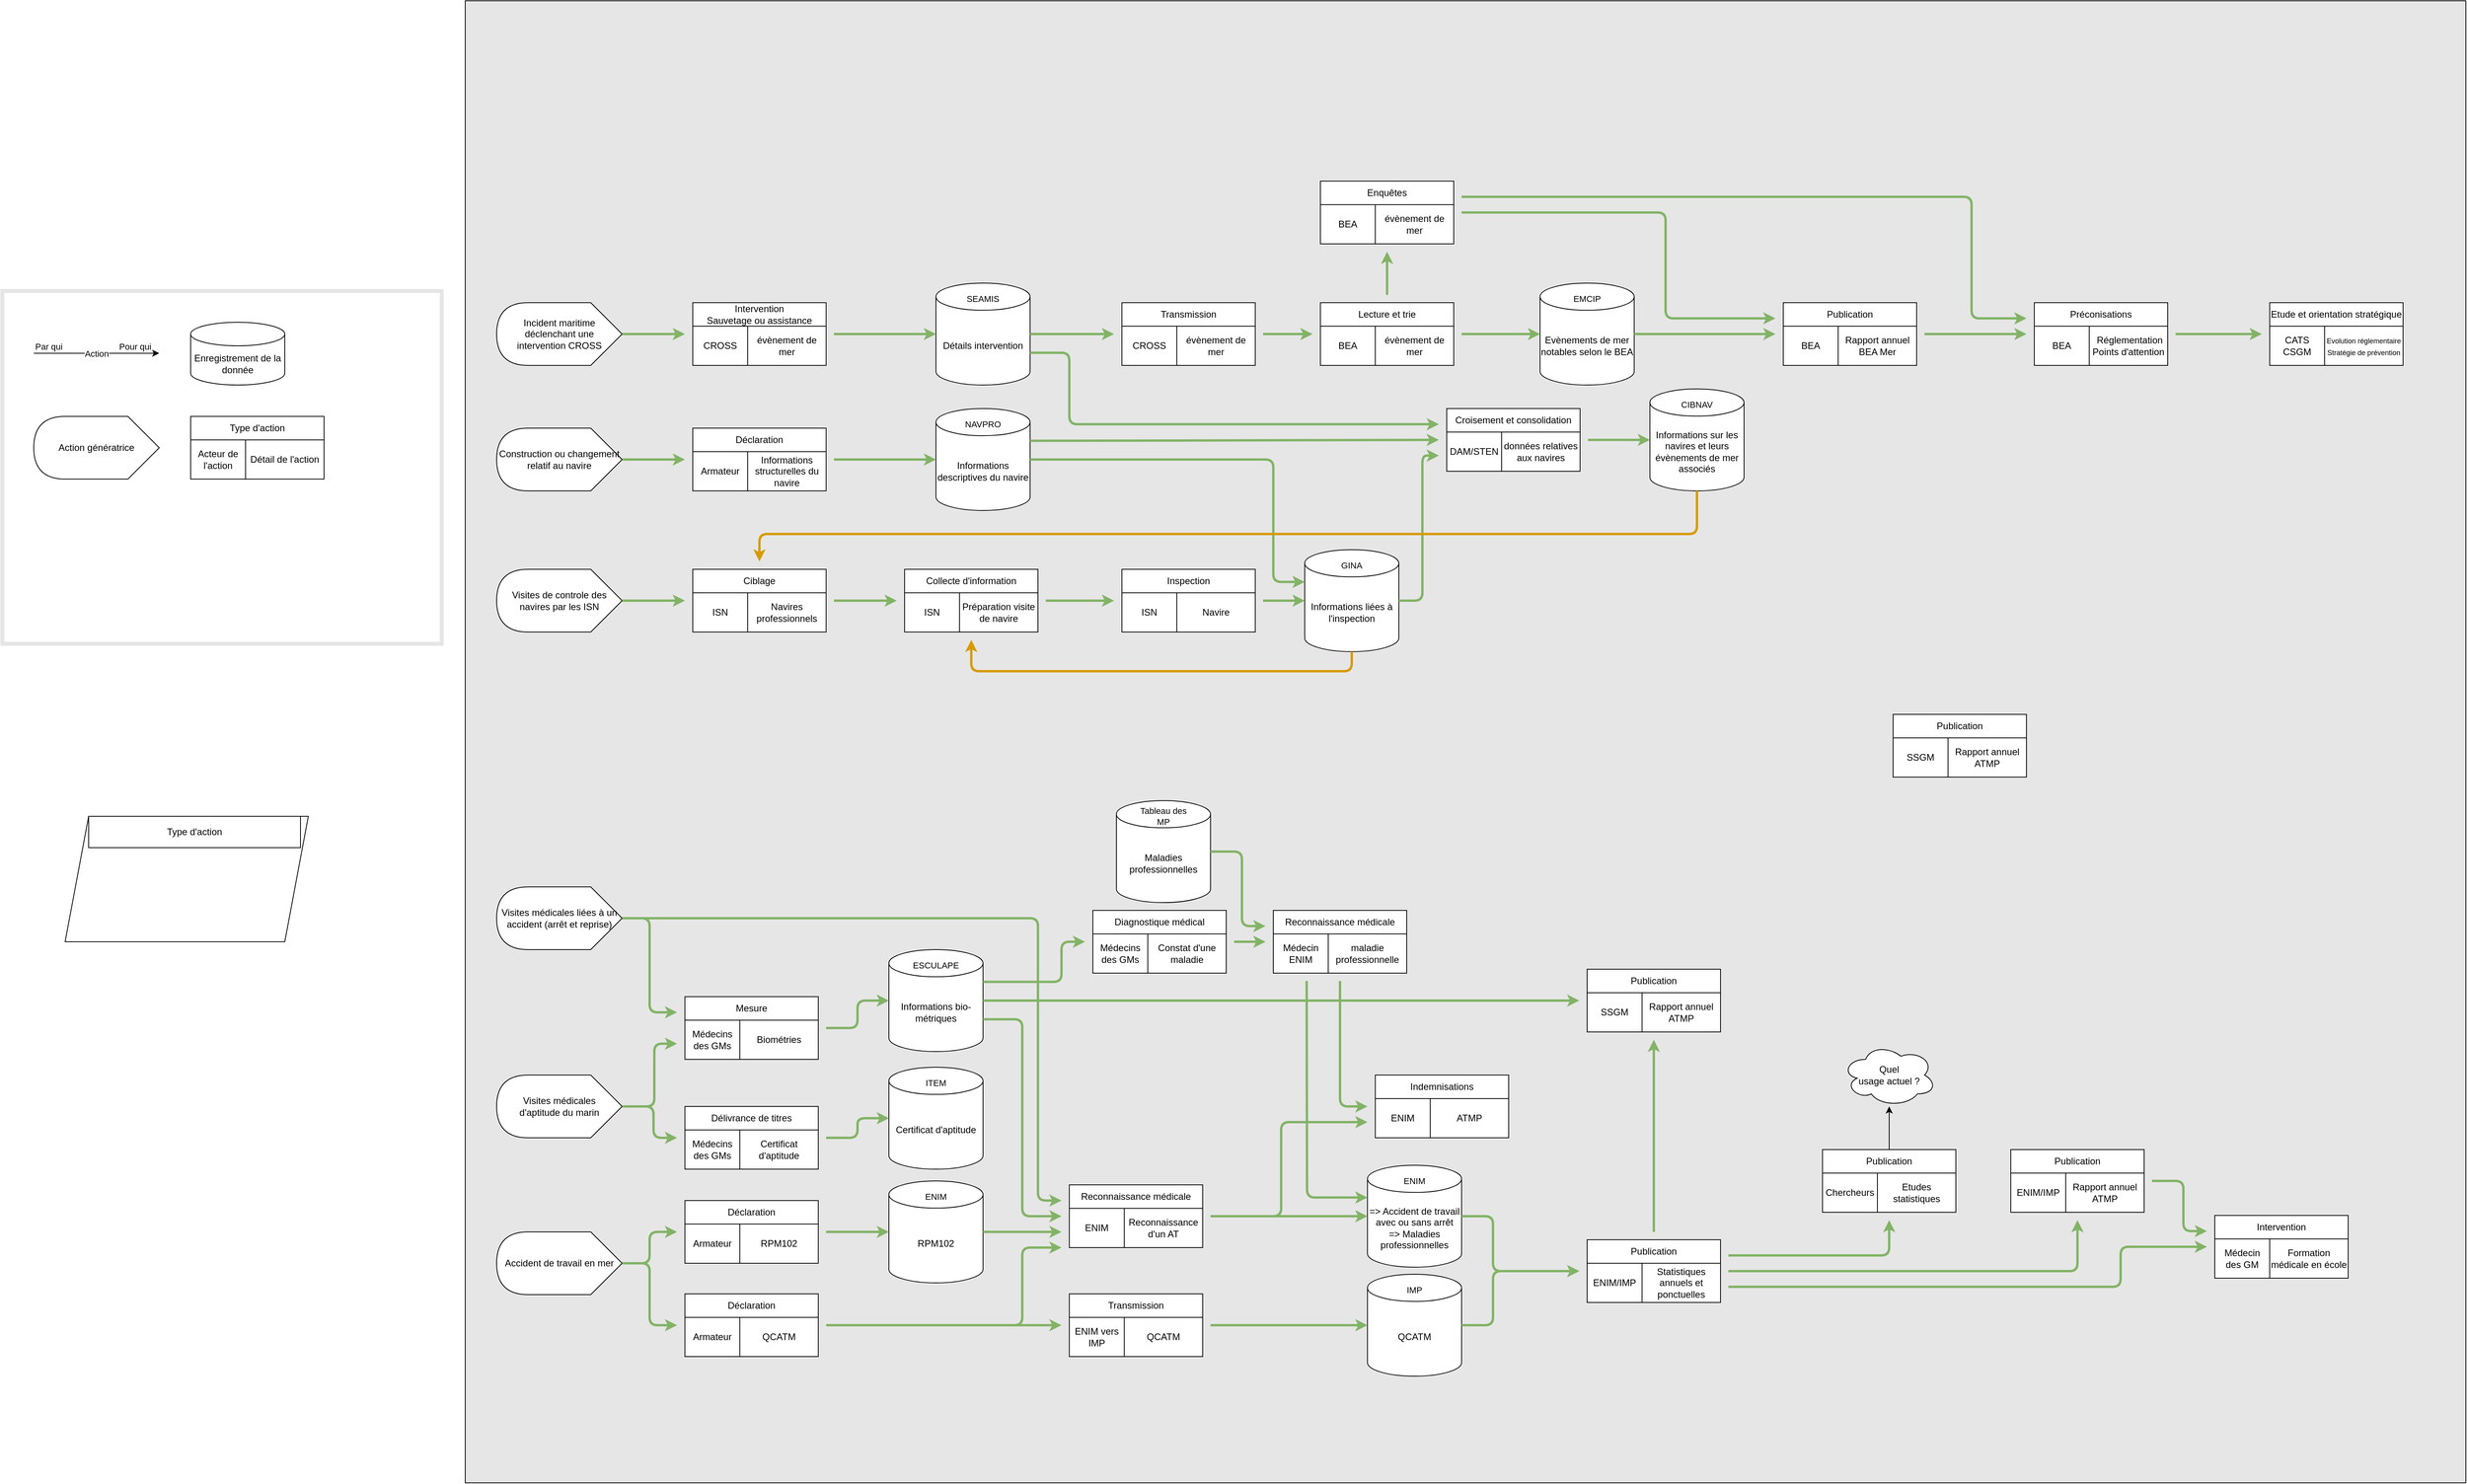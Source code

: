 <mxfile><diagram id="U9DvrceN5Q0GyESo_0Vn" name="Page-1"><mxGraphModel dx="1152" dy="1552" grid="1" gridSize="10" guides="1" tooltips="1" connect="1" arrows="1" fold="1" page="1" pageScale="1" pageWidth="827" pageHeight="1169" math="0" shadow="0"><root><mxCell id="0"/><mxCell id="1" parent="0"/><mxCell id="217" value="" style="rounded=0;whiteSpace=wrap;html=1;fillColor=#E6E6E6;" parent="1" vertex="1"><mxGeometry y="-570" width="2550" height="1890" as="geometry"/></mxCell><mxCell id="19" value="Incident maritime déclenchant une&lt;br&gt;intervention CROSS" style="shape=display;whiteSpace=wrap;html=1;direction=west;" parent="1" vertex="1"><mxGeometry x="40" y="-185" width="160" height="80" as="geometry"/></mxCell><mxCell id="20" value="Construction ou changement relatif au navire" style="shape=display;whiteSpace=wrap;html=1;direction=west;" parent="1" vertex="1"><mxGeometry x="40" y="-25" width="160" height="80" as="geometry"/></mxCell><mxCell id="21" value="Visites de controle des navires par les ISN" style="shape=display;whiteSpace=wrap;html=1;direction=west;" parent="1" vertex="1"><mxGeometry x="40" y="155" width="160" height="80" as="geometry"/></mxCell><mxCell id="22" value="Visites médicales liées à un accident (arrêt et reprise)" style="shape=display;whiteSpace=wrap;html=1;direction=west;" parent="1" vertex="1"><mxGeometry x="40" y="560" width="160" height="80" as="geometry"/></mxCell><mxCell id="23" value="Visites médicales&lt;br&gt;d'aptitude du marin" style="shape=display;whiteSpace=wrap;html=1;direction=west;" parent="1" vertex="1"><mxGeometry x="40" y="800" width="160" height="80" as="geometry"/></mxCell><mxCell id="24" value="Accident de travail en mer" style="shape=display;whiteSpace=wrap;html=1;direction=west;" parent="1" vertex="1"><mxGeometry x="40" y="1000" width="160" height="80" as="geometry"/></mxCell><mxCell id="51" value="" style="edgeStyle=elbowEdgeStyle;elbow=horizontal;endArrow=classic;html=1;exitX=0;exitY=0.5;exitDx=0;exitDy=0;exitPerimeter=0;entryX=0;entryY=0.25;entryDx=0;entryDy=0;strokeWidth=3;strokeColor=#82b366;fillColor=#d5e8d4;" parent="1" source="22" target="117" edge="1"><mxGeometry width="50" height="50" relative="1" as="geometry"><mxPoint x="200" y="720" as="sourcePoint"/><mxPoint x="280" y="720" as="targetPoint"/></mxGeometry></mxCell><mxCell id="52" value="" style="edgeStyle=elbowEdgeStyle;elbow=horizontal;endArrow=classic;html=1;exitX=0;exitY=0.5;exitDx=0;exitDy=0;exitPerimeter=0;entryX=0;entryY=0.5;entryDx=0;entryDy=0;strokeWidth=3;strokeColor=#82b366;fillColor=#d5e8d4;" parent="1" source="23" target="143" edge="1"><mxGeometry width="50" height="50" relative="1" as="geometry"><mxPoint x="200" y="840" as="sourcePoint"/><mxPoint x="270" y="880" as="targetPoint"/><Array as="points"><mxPoint x="240" y="860"/></Array></mxGeometry></mxCell><mxCell id="58" value="" style="edgeStyle=elbowEdgeStyle;elbow=horizontal;endArrow=classic;html=1;exitX=0;exitY=0.5;exitDx=0;exitDy=0;exitPerimeter=0;entryX=0;entryY=0.75;entryDx=0;entryDy=0;strokeWidth=3;strokeColor=#82b366;fillColor=#d5e8d4;" parent="1" source="23" target="117" edge="1"><mxGeometry width="50" height="50" relative="1" as="geometry"><mxPoint x="210" y="850" as="sourcePoint"/><mxPoint x="280" y="760" as="targetPoint"/><Array as="points"><mxPoint x="241" y="790"/></Array></mxGeometry></mxCell><mxCell id="62" value="" style="group" parent="1" vertex="1" connectable="0"><mxGeometry x="540" y="640" width="120" height="130" as="geometry"/></mxCell><mxCell id="53" value="Informations bio-métriques" style="shape=cylinder3;whiteSpace=wrap;html=1;boundedLbl=1;backgroundOutline=1;size=17.333;" parent="62" vertex="1"><mxGeometry width="120" height="130" as="geometry"/></mxCell><mxCell id="56" value="&lt;font style=&quot;font-size: 11px&quot;&gt;ESCULAPE&lt;/font&gt;" style="text;html=1;strokeColor=none;fillColor=none;align=center;verticalAlign=middle;whiteSpace=wrap;rounded=0;shadow=0;glass=0;sketch=0;fontSize=9;opacity=10;" parent="62" vertex="1"><mxGeometry x="20" width="80" height="40" as="geometry"/></mxCell><mxCell id="63" value="" style="group" parent="1" vertex="1" connectable="0"><mxGeometry x="540" y="790" width="120" height="130" as="geometry"/></mxCell><mxCell id="64" value="Certificat d'aptitude" style="shape=cylinder3;whiteSpace=wrap;html=1;boundedLbl=1;backgroundOutline=1;size=17.333;" parent="63" vertex="1"><mxGeometry width="120" height="130" as="geometry"/></mxCell><mxCell id="65" value="&lt;font style=&quot;font-size: 11px&quot;&gt;ITEM&lt;/font&gt;" style="text;html=1;strokeColor=none;fillColor=none;align=center;verticalAlign=middle;whiteSpace=wrap;rounded=0;shadow=0;glass=0;sketch=0;fontSize=9;opacity=10;" parent="63" vertex="1"><mxGeometry x="20" width="80" height="40" as="geometry"/></mxCell><mxCell id="67" value="" style="edgeStyle=elbowEdgeStyle;elbow=horizontal;endArrow=classic;html=1;exitX=1;exitY=0.5;exitDx=0;exitDy=0;strokeWidth=3;strokeColor=#82b366;fillColor=#d5e8d4;" parent="1" source="117" target="53" edge="1"><mxGeometry width="50" height="50" relative="1" as="geometry"><mxPoint x="400" y="740" as="sourcePoint"/><mxPoint x="290" y="770" as="targetPoint"/></mxGeometry></mxCell><mxCell id="83" value="" style="edgeStyle=elbowEdgeStyle;elbow=horizontal;endArrow=classic;html=1;exitX=0;exitY=0.5;exitDx=0;exitDy=0;exitPerimeter=0;entryX=0;entryY=0.5;entryDx=0;entryDy=0;strokeWidth=3;strokeColor=#82b366;fillColor=#d5e8d4;" parent="1" source="24" target="149" edge="1"><mxGeometry width="50" height="50" relative="1" as="geometry"><mxPoint x="210" y="850" as="sourcePoint"/><mxPoint x="270" y="1000" as="targetPoint"/></mxGeometry></mxCell><mxCell id="87" value="" style="edgeStyle=elbowEdgeStyle;elbow=horizontal;endArrow=classic;html=1;entryX=0;entryY=0.5;entryDx=0;entryDy=0;exitX=0;exitY=0.5;exitDx=0;exitDy=0;exitPerimeter=0;strokeWidth=3;strokeColor=#82b366;fillColor=#d5e8d4;" parent="1" source="24" target="155" edge="1"><mxGeometry width="50" height="50" relative="1" as="geometry"><mxPoint x="200" y="1040" as="sourcePoint"/><mxPoint x="270" y="1119" as="targetPoint"/></mxGeometry></mxCell><mxCell id="140" value="" style="group" parent="1" vertex="1" connectable="0"><mxGeometry x="270" y="690" width="190" height="100" as="geometry"/></mxCell><mxCell id="117" value="" style="rounded=0;whiteSpace=wrap;html=1;fillColor=none;strokeColor=none;" parent="140" vertex="1"><mxGeometry y="10" width="190" height="80" as="geometry"/></mxCell><mxCell id="139" value="" style="rounded=0;whiteSpace=wrap;html=1;fillColor=none;strokeColor=none;" parent="140" vertex="1"><mxGeometry x="10" width="170" height="100" as="geometry"/></mxCell><mxCell id="118" value="Médecins des GMs" style="rounded=0;whiteSpace=wrap;html=1;" parent="140" vertex="1"><mxGeometry x="10" y="40" width="70" height="50" as="geometry"/></mxCell><mxCell id="119" value="Biométries" style="rounded=0;whiteSpace=wrap;html=1;" parent="140" vertex="1"><mxGeometry x="80" y="40" width="100" height="50" as="geometry"/></mxCell><mxCell id="120" value="Mesure" style="rounded=0;whiteSpace=wrap;html=1;" parent="140" vertex="1"><mxGeometry x="10" y="10" width="170" height="30" as="geometry"/></mxCell><mxCell id="142" value="" style="group" parent="1" vertex="1" connectable="0"><mxGeometry x="270" y="830" width="190" height="100" as="geometry"/></mxCell><mxCell id="143" value="" style="rounded=0;whiteSpace=wrap;html=1;fillColor=none;strokeColor=none;" parent="142" vertex="1"><mxGeometry y="10" width="190" height="80" as="geometry"/></mxCell><mxCell id="144" value="" style="rounded=0;whiteSpace=wrap;html=1;fillColor=none;strokeColor=none;" parent="142" vertex="1"><mxGeometry x="10" width="170" height="100" as="geometry"/></mxCell><mxCell id="145" value="Médecins des GMs" style="rounded=0;whiteSpace=wrap;html=1;" parent="142" vertex="1"><mxGeometry x="10" y="40" width="70" height="50" as="geometry"/></mxCell><mxCell id="146" value="Certificat d'aptitude" style="rounded=0;whiteSpace=wrap;html=1;" parent="142" vertex="1"><mxGeometry x="80" y="40" width="100" height="50" as="geometry"/></mxCell><mxCell id="147" value="Délivrance de titres" style="rounded=0;whiteSpace=wrap;html=1;" parent="142" vertex="1"><mxGeometry x="10" y="10" width="170" height="30" as="geometry"/></mxCell><mxCell id="148" value="" style="group" parent="1" vertex="1" connectable="0"><mxGeometry x="270" y="950" width="190" height="100" as="geometry"/></mxCell><mxCell id="149" value="" style="rounded=0;whiteSpace=wrap;html=1;fillColor=none;strokeColor=none;" parent="148" vertex="1"><mxGeometry y="10" width="190" height="80" as="geometry"/></mxCell><mxCell id="150" value="" style="rounded=0;whiteSpace=wrap;html=1;fillColor=none;strokeColor=none;" parent="148" vertex="1"><mxGeometry x="10" width="170" height="100" as="geometry"/></mxCell><mxCell id="151" value="Armateur" style="rounded=0;whiteSpace=wrap;html=1;" parent="148" vertex="1"><mxGeometry x="10" y="40" width="70" height="50" as="geometry"/></mxCell><mxCell id="152" value="RPM102" style="rounded=0;whiteSpace=wrap;html=1;" parent="148" vertex="1"><mxGeometry x="80" y="40" width="100" height="50" as="geometry"/></mxCell><mxCell id="153" value="Déclaration" style="rounded=0;whiteSpace=wrap;html=1;" parent="148" vertex="1"><mxGeometry x="10" y="10" width="170" height="30" as="geometry"/></mxCell><mxCell id="154" value="" style="group" parent="1" vertex="1" connectable="0"><mxGeometry x="270" y="1069" width="190" height="100" as="geometry"/></mxCell><mxCell id="155" value="" style="rounded=0;whiteSpace=wrap;html=1;fillColor=none;strokeColor=none;" parent="154" vertex="1"><mxGeometry y="10" width="190" height="80" as="geometry"/></mxCell><mxCell id="156" value="" style="rounded=0;whiteSpace=wrap;html=1;fillColor=none;strokeColor=none;" parent="154" vertex="1"><mxGeometry x="10" width="170" height="100" as="geometry"/></mxCell><mxCell id="157" value="Armateur" style="rounded=0;whiteSpace=wrap;html=1;" parent="154" vertex="1"><mxGeometry x="10" y="40" width="70" height="50" as="geometry"/></mxCell><mxCell id="158" value="QCATM" style="rounded=0;whiteSpace=wrap;html=1;" parent="154" vertex="1"><mxGeometry x="80" y="40" width="100" height="50" as="geometry"/></mxCell><mxCell id="159" value="Déclaration" style="rounded=0;whiteSpace=wrap;html=1;" parent="154" vertex="1"><mxGeometry x="10" y="10" width="170" height="30" as="geometry"/></mxCell><mxCell id="167" value="" style="group" parent="1" vertex="1" connectable="0"><mxGeometry x="540" y="935" width="120" height="130" as="geometry"/></mxCell><mxCell id="168" value="RPM102" style="shape=cylinder3;whiteSpace=wrap;html=1;boundedLbl=1;backgroundOutline=1;size=17.333;" parent="167" vertex="1"><mxGeometry width="120" height="130" as="geometry"/></mxCell><mxCell id="169" value="&lt;font style=&quot;font-size: 11px&quot;&gt;ENIM&lt;/font&gt;" style="text;html=1;strokeColor=none;fillColor=none;align=center;verticalAlign=middle;whiteSpace=wrap;rounded=0;shadow=0;glass=0;sketch=0;fontSize=9;opacity=10;" parent="167" vertex="1"><mxGeometry x="20" width="80" height="40" as="geometry"/></mxCell><mxCell id="171" value="" style="group" parent="1" vertex="1" connectable="0"><mxGeometry x="760" y="1069" width="190" height="100" as="geometry"/></mxCell><mxCell id="172" value="" style="rounded=0;whiteSpace=wrap;html=1;fillColor=none;strokeColor=none;" parent="171" vertex="1"><mxGeometry y="10" width="190" height="80" as="geometry"/></mxCell><mxCell id="173" value="" style="rounded=0;whiteSpace=wrap;html=1;fillColor=none;strokeColor=none;" parent="171" vertex="1"><mxGeometry x="10" width="170" height="100" as="geometry"/></mxCell><mxCell id="174" value="ENIM vers IMP" style="rounded=0;whiteSpace=wrap;html=1;" parent="171" vertex="1"><mxGeometry x="10" y="40" width="70" height="50" as="geometry"/></mxCell><mxCell id="175" value="QCATM" style="rounded=0;whiteSpace=wrap;html=1;" parent="171" vertex="1"><mxGeometry x="80" y="40" width="100" height="50" as="geometry"/></mxCell><mxCell id="176" value="Transmission" style="rounded=0;whiteSpace=wrap;html=1;" parent="171" vertex="1"><mxGeometry x="10" y="10" width="170" height="30" as="geometry"/></mxCell><mxCell id="177" style="edgeStyle=none;html=1;exitX=1;exitY=0.5;exitDx=0;exitDy=0;entryX=0;entryY=0.5;entryDx=0;entryDy=0;strokeWidth=3;strokeColor=#82b366;fillColor=#d5e8d4;" parent="1" source="155" target="172" edge="1"><mxGeometry relative="1" as="geometry"/></mxCell><mxCell id="178" value="" style="group" parent="1" vertex="1" connectable="0"><mxGeometry x="760" y="930" width="190" height="100" as="geometry"/></mxCell><mxCell id="179" value="" style="rounded=0;whiteSpace=wrap;html=1;fillColor=none;strokeColor=none;" parent="178" vertex="1"><mxGeometry y="10" width="190" height="80" as="geometry"/></mxCell><mxCell id="180" value="" style="rounded=0;whiteSpace=wrap;html=1;fillColor=none;strokeColor=none;" parent="178" vertex="1"><mxGeometry x="10" width="170" height="100" as="geometry"/></mxCell><mxCell id="181" value="ENIM" style="rounded=0;whiteSpace=wrap;html=1;" parent="178" vertex="1"><mxGeometry x="10" y="40" width="70" height="50" as="geometry"/></mxCell><mxCell id="182" value="Reconnaissance d'un AT" style="rounded=0;whiteSpace=wrap;html=1;" parent="178" vertex="1"><mxGeometry x="80" y="40" width="100" height="50" as="geometry"/></mxCell><mxCell id="183" value="Reconnaissance médicale" style="rounded=0;whiteSpace=wrap;html=1;" parent="178" vertex="1"><mxGeometry x="10" y="10" width="170" height="30" as="geometry"/></mxCell><mxCell id="185" value="" style="edgeStyle=elbowEdgeStyle;elbow=horizontal;endArrow=classic;html=1;exitX=1;exitY=0.5;exitDx=0;exitDy=0;entryX=0;entryY=0.5;entryDx=0;entryDy=0;entryPerimeter=0;strokeWidth=3;strokeColor=#82b366;fillColor=#d5e8d4;" parent="1" source="143" target="64" edge="1"><mxGeometry width="50" height="50" relative="1" as="geometry"><mxPoint x="470" y="750" as="sourcePoint"/><mxPoint x="550" y="715" as="targetPoint"/></mxGeometry></mxCell><mxCell id="186" value="" style="edgeStyle=elbowEdgeStyle;elbow=horizontal;endArrow=classic;html=1;exitX=1;exitY=0.5;exitDx=0;exitDy=0;entryX=0;entryY=0.5;entryDx=0;entryDy=0;entryPerimeter=0;strokeWidth=3;strokeColor=#82b366;fillColor=#d5e8d4;" parent="1" source="149" target="168" edge="1"><mxGeometry width="50" height="50" relative="1" as="geometry"><mxPoint x="470" y="890" as="sourcePoint"/><mxPoint x="550" y="875" as="targetPoint"/></mxGeometry></mxCell><mxCell id="188" value="" style="edgeStyle=elbowEdgeStyle;elbow=horizontal;endArrow=classic;html=1;entryX=0;entryY=1;entryDx=0;entryDy=0;exitX=1;exitY=0.5;exitDx=0;exitDy=0;strokeWidth=3;strokeColor=#82b366;fillColor=#d5e8d4;" parent="1" source="155" target="179" edge="1"><mxGeometry width="50" height="50" relative="1" as="geometry"><mxPoint x="490" y="1130" as="sourcePoint"/><mxPoint x="550" y="1037.833" as="targetPoint"/><Array as="points"><mxPoint x="710" y="1070"/></Array></mxGeometry></mxCell><mxCell id="190" value="" style="edgeStyle=elbowEdgeStyle;endArrow=classic;html=1;entryX=0;entryY=0.25;entryDx=0;entryDy=0;exitX=0;exitY=0.5;exitDx=0;exitDy=0;exitPerimeter=0;strokeWidth=3;strokeColor=#82b366;fillColor=#d5e8d4;" parent="1" source="22" target="179" edge="1"><mxGeometry width="50" height="50" relative="1" as="geometry"><mxPoint x="250" y="625" as="sourcePoint"/><mxPoint x="780" y="620" as="targetPoint"/><Array as="points"><mxPoint x="730" y="780"/><mxPoint x="720" y="620"/></Array></mxGeometry></mxCell><mxCell id="191" style="edgeStyle=elbowEdgeStyle;html=1;exitX=1;exitY=0;exitDx=0;exitDy=88.833;exitPerimeter=0;entryX=0;entryY=0.5;entryDx=0;entryDy=0;strokeWidth=3;strokeColor=#82b366;fillColor=#d5e8d4;" parent="1" source="53" target="179" edge="1"><mxGeometry relative="1" as="geometry"><Array as="points"><mxPoint x="710" y="840"/></Array></mxGeometry></mxCell><mxCell id="192" style="edgeStyle=elbowEdgeStyle;html=1;exitX=1;exitY=0.5;exitDx=0;exitDy=0;exitPerimeter=0;entryX=0;entryY=0.75;entryDx=0;entryDy=0;strokeWidth=3;strokeColor=#82b366;fillColor=#d5e8d4;" parent="1" source="168" target="179" edge="1"><mxGeometry relative="1" as="geometry"/></mxCell><mxCell id="193" value="" style="group" parent="1" vertex="1" connectable="0"><mxGeometry x="790" y="580" width="190" height="100" as="geometry"/></mxCell><mxCell id="194" value="" style="rounded=0;whiteSpace=wrap;html=1;fillColor=none;strokeColor=none;" parent="193" vertex="1"><mxGeometry y="10" width="190" height="80" as="geometry"/></mxCell><mxCell id="195" value="" style="rounded=0;whiteSpace=wrap;html=1;fillColor=none;strokeColor=none;" parent="193" vertex="1"><mxGeometry x="10" width="170" height="100" as="geometry"/></mxCell><mxCell id="196" value="Médecins des GMs" style="rounded=0;whiteSpace=wrap;html=1;" parent="193" vertex="1"><mxGeometry x="10" y="40" width="70" height="50" as="geometry"/></mxCell><mxCell id="197" value="Constat d'une maladie" style="rounded=0;whiteSpace=wrap;html=1;" parent="193" vertex="1"><mxGeometry x="80" y="40" width="100" height="50" as="geometry"/></mxCell><mxCell id="198" value="Diagnostique médical" style="rounded=0;whiteSpace=wrap;html=1;" parent="193" vertex="1"><mxGeometry x="10" y="10" width="170" height="30" as="geometry"/></mxCell><mxCell id="199" style="edgeStyle=elbowEdgeStyle;html=1;exitX=1;exitY=0;exitDx=0;exitDy=41.167;exitPerimeter=0;entryX=0;entryY=0.5;entryDx=0;entryDy=0;elbow=horizontal;strokeWidth=3;strokeColor=#82b366;fillColor=#d5e8d4;" parent="1" source="53" target="194" edge="1"><mxGeometry relative="1" as="geometry"><Array as="points"><mxPoint x="760" y="650"/></Array></mxGeometry></mxCell><mxCell id="200" value="" style="group" parent="1" vertex="1" connectable="0"><mxGeometry x="830" y="450" width="120" height="130" as="geometry"/></mxCell><mxCell id="201" value="Maladies professionnelles" style="shape=cylinder3;whiteSpace=wrap;html=1;boundedLbl=1;backgroundOutline=1;size=17.333;" parent="200" vertex="1"><mxGeometry width="120" height="130" as="geometry"/></mxCell><mxCell id="202" value="&lt;font style=&quot;font-size: 11px&quot;&gt;Tableau des MP&lt;/font&gt;" style="text;html=1;strokeColor=none;fillColor=none;align=center;verticalAlign=middle;whiteSpace=wrap;rounded=0;shadow=0;glass=0;sketch=0;fontSize=9;opacity=10;" parent="200" vertex="1"><mxGeometry x="20" width="80" height="40" as="geometry"/></mxCell><mxCell id="203" value="" style="group" parent="1" vertex="1" connectable="0"><mxGeometry x="1020" y="580" width="190" height="100" as="geometry"/></mxCell><mxCell id="204" value="" style="rounded=0;whiteSpace=wrap;html=1;fillColor=none;strokeColor=none;" parent="203" vertex="1"><mxGeometry y="10" width="190" height="80" as="geometry"/></mxCell><mxCell id="205" value="" style="rounded=0;whiteSpace=wrap;html=1;fillColor=none;strokeColor=none;" parent="203" vertex="1"><mxGeometry x="10" width="170" height="100" as="geometry"/></mxCell><mxCell id="206" value="Médecin ENIM" style="rounded=0;whiteSpace=wrap;html=1;" parent="203" vertex="1"><mxGeometry x="10" y="40" width="70" height="50" as="geometry"/></mxCell><mxCell id="207" value="maladie professionnelle" style="rounded=0;whiteSpace=wrap;html=1;" parent="203" vertex="1"><mxGeometry x="80" y="40" width="100" height="50" as="geometry"/></mxCell><mxCell id="208" value="Reconnaissance médicale" style="rounded=0;whiteSpace=wrap;html=1;" parent="203" vertex="1"><mxGeometry x="10" y="10" width="170" height="30" as="geometry"/></mxCell><mxCell id="209" style="edgeStyle=elbowEdgeStyle;html=1;exitX=1;exitY=0.5;exitDx=0;exitDy=0;exitPerimeter=0;entryX=0;entryY=0.25;entryDx=0;entryDy=0;strokeWidth=3;strokeColor=#82b366;fillColor=#d5e8d4;" parent="1" source="201" target="204" edge="1"><mxGeometry relative="1" as="geometry"><Array as="points"><mxPoint x="990" y="560"/></Array></mxGeometry></mxCell><mxCell id="210" style="edgeStyle=elbowEdgeStyle;html=1;exitX=1;exitY=0.5;exitDx=0;exitDy=0;entryX=0;entryY=0.5;entryDx=0;entryDy=0;strokeWidth=3;strokeColor=#82b366;fillColor=#d5e8d4;" parent="1" source="194" target="204" edge="1"><mxGeometry relative="1" as="geometry"/></mxCell><mxCell id="214" value="" style="group" parent="1" vertex="1" connectable="0"><mxGeometry x="1150" y="915" width="120" height="130" as="geometry"/></mxCell><mxCell id="215" value="=&amp;gt; Accident de travail avec ou sans arrêt&lt;br&gt;=&amp;gt; Maladies professionnelles" style="shape=cylinder3;whiteSpace=wrap;html=1;boundedLbl=1;backgroundOutline=1;size=17.333;" parent="214" vertex="1"><mxGeometry width="120" height="130" as="geometry"/></mxCell><mxCell id="216" value="&lt;font style=&quot;font-size: 11px&quot;&gt;ENIM&lt;/font&gt;" style="text;html=1;strokeColor=none;fillColor=none;align=center;verticalAlign=middle;whiteSpace=wrap;rounded=0;shadow=0;glass=0;sketch=0;fontSize=9;opacity=10;" parent="214" vertex="1"><mxGeometry x="20" width="80" height="40" as="geometry"/></mxCell><mxCell id="218" style="edgeStyle=none;html=1;exitX=1;exitY=0.5;exitDx=0;exitDy=0;fontFamily=Helvetica;strokeWidth=3;strokeColor=#82b366;fillColor=#d5e8d4;" parent="1" source="179" target="215" edge="1"><mxGeometry relative="1" as="geometry"/></mxCell><mxCell id="219" value="" style="group" parent="1" vertex="1" connectable="0"><mxGeometry x="1150" y="790" width="190" height="100" as="geometry"/></mxCell><mxCell id="220" value="" style="rounded=0;whiteSpace=wrap;html=1;fillColor=none;strokeColor=none;" parent="219" vertex="1"><mxGeometry y="10" width="190" height="80" as="geometry"/></mxCell><mxCell id="221" value="" style="rounded=0;whiteSpace=wrap;html=1;fillColor=none;strokeColor=none;" parent="219" vertex="1"><mxGeometry x="10" width="170" height="100" as="geometry"/></mxCell><mxCell id="222" value="ENIM" style="rounded=0;whiteSpace=wrap;html=1;" parent="219" vertex="1"><mxGeometry x="10" y="40" width="70" height="50" as="geometry"/></mxCell><mxCell id="223" value="ATMP" style="rounded=0;whiteSpace=wrap;html=1;" parent="219" vertex="1"><mxGeometry x="80" y="40" width="100" height="50" as="geometry"/></mxCell><mxCell id="224" value="Indemnisations" style="rounded=0;whiteSpace=wrap;html=1;" parent="219" vertex="1"><mxGeometry x="10" y="10" width="170" height="30" as="geometry"/></mxCell><mxCell id="228" style="edgeStyle=elbowEdgeStyle;html=1;exitX=1;exitY=0.5;exitDx=0;exitDy=0;entryX=0;entryY=0.75;entryDx=0;entryDy=0;strokeWidth=3;strokeColor=#82b366;fillColor=#d5e8d4;" parent="1" source="179" target="220" edge="1"><mxGeometry relative="1" as="geometry"><mxPoint x="670" y="1010" as="sourcePoint"/><mxPoint x="770" y="980" as="targetPoint"/><Array as="points"><mxPoint x="1040" y="910"/></Array></mxGeometry></mxCell><mxCell id="229" style="edgeStyle=elbowEdgeStyle;html=1;exitX=0.25;exitY=1;exitDx=0;exitDy=0;entryX=0;entryY=0;entryDx=0;entryDy=41.167;entryPerimeter=0;strokeWidth=3;strokeColor=#82b366;fillColor=#d5e8d4;" parent="1" source="205" target="215" edge="1"><mxGeometry relative="1" as="geometry"><mxPoint x="960" y="980" as="sourcePoint"/><mxPoint x="1115" y="910" as="targetPoint"/><Array as="points"><mxPoint x="1073" y="820"/></Array></mxGeometry></mxCell><mxCell id="230" style="edgeStyle=elbowEdgeStyle;html=1;exitX=0.5;exitY=1;exitDx=0;exitDy=0;entryX=0;entryY=0.5;entryDx=0;entryDy=0;strokeWidth=3;strokeColor=#82b366;fillColor=#d5e8d4;" parent="1" source="205" target="220" edge="1"><mxGeometry relative="1" as="geometry"><Array as="points"><mxPoint x="1115" y="730"/></Array><mxPoint x="670" y="485" as="sourcePoint"/><mxPoint x="1030" y="620" as="targetPoint"/></mxGeometry></mxCell><mxCell id="231" value="" style="group" parent="1" vertex="1" connectable="0"><mxGeometry x="1150" y="1054" width="120" height="130" as="geometry"/></mxCell><mxCell id="232" value="QCATM" style="shape=cylinder3;whiteSpace=wrap;html=1;boundedLbl=1;backgroundOutline=1;size=17.333;" parent="231" vertex="1"><mxGeometry width="120" height="130" as="geometry"/></mxCell><mxCell id="233" value="&lt;font style=&quot;font-size: 11px&quot;&gt;IMP&lt;/font&gt;" style="text;html=1;strokeColor=none;fillColor=none;align=center;verticalAlign=middle;whiteSpace=wrap;rounded=0;shadow=0;glass=0;sketch=0;fontSize=9;opacity=10;" parent="231" vertex="1"><mxGeometry x="20" width="80" height="40" as="geometry"/></mxCell><mxCell id="234" value="" style="edgeStyle=elbowEdgeStyle;elbow=horizontal;endArrow=classic;html=1;entryX=0;entryY=0.5;entryDx=0;entryDy=0;exitX=1;exitY=0.5;exitDx=0;exitDy=0;entryPerimeter=0;strokeWidth=3;strokeColor=#82b366;fillColor=#d5e8d4;" parent="1" source="172" target="232" edge="1"><mxGeometry width="50" height="50" relative="1" as="geometry"><mxPoint x="470" y="1129" as="sourcePoint"/><mxPoint x="770" y="980" as="targetPoint"/><Array as="points"><mxPoint x="1010" y="1115"/></Array></mxGeometry></mxCell><mxCell id="244" style="edgeStyle=elbowEdgeStyle;html=1;exitX=1;exitY=0.5;exitDx=0;exitDy=0;entryX=0;entryY=0.5;entryDx=0;entryDy=0;strokeWidth=3;exitPerimeter=0;strokeColor=#82b366;fillColor=#d5e8d4;" parent="1" source="215" edge="1"><mxGeometry relative="1" as="geometry"><mxPoint x="960" y="980" as="sourcePoint"/><mxPoint x="1420" y="1050.0" as="targetPoint"/><Array as="points"><mxPoint x="1310" y="1000"/></Array></mxGeometry></mxCell><mxCell id="245" style="edgeStyle=elbowEdgeStyle;html=1;exitX=1;exitY=0.5;exitDx=0;exitDy=0;entryX=0;entryY=0.5;entryDx=0;entryDy=0;strokeWidth=3;exitPerimeter=0;strokeColor=#82b366;fillColor=#d5e8d4;" parent="1" source="232" target="363" edge="1"><mxGeometry relative="1" as="geometry"><mxPoint x="1280" y="980" as="sourcePoint"/><mxPoint x="1420" y="1050.0" as="targetPoint"/><Array as="points"><mxPoint x="1310" y="1090"/></Array></mxGeometry></mxCell><mxCell id="246" value="" style="group" parent="1" vertex="1" connectable="0"><mxGeometry x="280" y="145" width="190" height="100" as="geometry"/></mxCell><mxCell id="247" value="" style="rounded=0;whiteSpace=wrap;html=1;fillColor=none;strokeColor=none;" parent="246" vertex="1"><mxGeometry y="10" width="190" height="80" as="geometry"/></mxCell><mxCell id="248" value="" style="rounded=0;whiteSpace=wrap;html=1;fillColor=none;strokeColor=none;" parent="246" vertex="1"><mxGeometry x="10" width="170" height="100" as="geometry"/></mxCell><mxCell id="249" value="ISN" style="rounded=0;whiteSpace=wrap;html=1;" parent="246" vertex="1"><mxGeometry x="10" y="40" width="70" height="50" as="geometry"/></mxCell><mxCell id="250" value="Navires professionnels" style="rounded=0;whiteSpace=wrap;html=1;" parent="246" vertex="1"><mxGeometry x="80" y="40" width="100" height="50" as="geometry"/></mxCell><mxCell id="251" value="Ciblage" style="rounded=0;whiteSpace=wrap;html=1;" parent="246" vertex="1"><mxGeometry x="10" y="10" width="170" height="30" as="geometry"/></mxCell><mxCell id="252" value="" style="group" parent="1" vertex="1" connectable="0"><mxGeometry x="550" y="145" width="190" height="100" as="geometry"/></mxCell><mxCell id="253" value="" style="rounded=0;whiteSpace=wrap;html=1;fillColor=none;strokeColor=none;" parent="252" vertex="1"><mxGeometry y="10" width="190" height="80" as="geometry"/></mxCell><mxCell id="254" value="" style="rounded=0;whiteSpace=wrap;html=1;fillColor=none;strokeColor=none;" parent="252" vertex="1"><mxGeometry x="10" width="170" height="100" as="geometry"/></mxCell><mxCell id="255" value="ISN" style="rounded=0;whiteSpace=wrap;html=1;" parent="252" vertex="1"><mxGeometry x="10" y="40" width="70" height="50" as="geometry"/></mxCell><mxCell id="256" value="Préparation visite de navire" style="rounded=0;whiteSpace=wrap;html=1;" parent="252" vertex="1"><mxGeometry x="80" y="40" width="100" height="50" as="geometry"/></mxCell><mxCell id="257" value="Collecte d'information" style="rounded=0;whiteSpace=wrap;html=1;" parent="252" vertex="1"><mxGeometry x="10" y="10" width="170" height="30" as="geometry"/></mxCell><mxCell id="258" value="" style="group" parent="1" vertex="1" connectable="0"><mxGeometry x="827" y="145" width="190" height="100" as="geometry"/></mxCell><mxCell id="259" value="" style="rounded=0;whiteSpace=wrap;html=1;fillColor=none;strokeColor=none;" parent="258" vertex="1"><mxGeometry y="10" width="190" height="80" as="geometry"/></mxCell><mxCell id="260" value="" style="rounded=0;whiteSpace=wrap;html=1;fillColor=none;strokeColor=none;" parent="258" vertex="1"><mxGeometry x="10" width="170" height="100" as="geometry"/></mxCell><mxCell id="261" value="ISN" style="rounded=0;whiteSpace=wrap;html=1;" parent="258" vertex="1"><mxGeometry x="10" y="40" width="70" height="50" as="geometry"/></mxCell><mxCell id="262" value="Navire" style="rounded=0;whiteSpace=wrap;html=1;" parent="258" vertex="1"><mxGeometry x="80" y="40" width="100" height="50" as="geometry"/></mxCell><mxCell id="263" value="Inspection" style="rounded=0;whiteSpace=wrap;html=1;" parent="258" vertex="1"><mxGeometry x="10" y="10" width="170" height="30" as="geometry"/></mxCell><mxCell id="264" value="" style="group" parent="1" vertex="1" connectable="0"><mxGeometry x="280" y="-35" width="190" height="100" as="geometry"/></mxCell><mxCell id="265" value="" style="rounded=0;whiteSpace=wrap;html=1;fillColor=none;strokeColor=none;" parent="264" vertex="1"><mxGeometry y="10" width="190" height="80" as="geometry"/></mxCell><mxCell id="266" value="" style="rounded=0;whiteSpace=wrap;html=1;fillColor=none;strokeColor=none;" parent="264" vertex="1"><mxGeometry x="10" width="170" height="100" as="geometry"/></mxCell><mxCell id="267" value="Armateur" style="rounded=0;whiteSpace=wrap;html=1;" parent="264" vertex="1"><mxGeometry x="10" y="40" width="70" height="50" as="geometry"/></mxCell><mxCell id="268" value="Informations structurelles du navire" style="rounded=0;whiteSpace=wrap;html=1;" parent="264" vertex="1"><mxGeometry x="80" y="40" width="100" height="50" as="geometry"/></mxCell><mxCell id="269" value="Déclaration" style="rounded=0;whiteSpace=wrap;html=1;" parent="264" vertex="1"><mxGeometry x="10" y="10" width="170" height="30" as="geometry"/></mxCell><mxCell id="270" value="" style="group" parent="1" vertex="1" connectable="0"><mxGeometry x="280" y="-195" width="190" height="100" as="geometry"/></mxCell><mxCell id="271" value="" style="rounded=0;whiteSpace=wrap;html=1;fillColor=none;strokeColor=none;" parent="270" vertex="1"><mxGeometry y="10" width="190" height="80" as="geometry"/></mxCell><mxCell id="272" value="" style="rounded=0;whiteSpace=wrap;html=1;fillColor=none;strokeColor=none;" parent="270" vertex="1"><mxGeometry x="10" width="170" height="100" as="geometry"/></mxCell><mxCell id="273" value="CROSS" style="rounded=0;whiteSpace=wrap;html=1;" parent="270" vertex="1"><mxGeometry x="10" y="40" width="70" height="50" as="geometry"/></mxCell><mxCell id="274" value="évènement de mer" style="rounded=0;whiteSpace=wrap;html=1;" parent="270" vertex="1"><mxGeometry x="80" y="40" width="100" height="50" as="geometry"/></mxCell><mxCell id="275" value="Intervention&lt;br&gt;Sauvetage ou assistance" style="rounded=0;whiteSpace=wrap;html=1;" parent="270" vertex="1"><mxGeometry x="10" y="10" width="170" height="30" as="geometry"/></mxCell><mxCell id="278" value="" style="group" parent="1" vertex="1" connectable="0"><mxGeometry x="1070" y="130" width="120" height="130" as="geometry"/></mxCell><mxCell id="279" value="Informations liées à l'inspection" style="shape=cylinder3;whiteSpace=wrap;html=1;boundedLbl=1;backgroundOutline=1;size=17.333;" parent="278" vertex="1"><mxGeometry width="120" height="130" as="geometry"/></mxCell><mxCell id="280" value="&lt;font style=&quot;font-size: 11px&quot;&gt;GINA&lt;/font&gt;" style="text;html=1;strokeColor=none;fillColor=none;align=center;verticalAlign=middle;whiteSpace=wrap;rounded=0;shadow=0;glass=0;sketch=0;fontSize=9;opacity=10;" parent="278" vertex="1"><mxGeometry x="20" width="80" height="40" as="geometry"/></mxCell><mxCell id="281" value="" style="group" parent="1" vertex="1" connectable="0"><mxGeometry x="600" y="-50" width="120" height="130" as="geometry"/></mxCell><mxCell id="282" value="Informations descriptives du navire" style="shape=cylinder3;whiteSpace=wrap;html=1;boundedLbl=1;backgroundOutline=1;size=17.333;" parent="281" vertex="1"><mxGeometry width="120" height="130" as="geometry"/></mxCell><mxCell id="283" value="&lt;font style=&quot;font-size: 11px&quot;&gt;NAVPRO&lt;/font&gt;" style="text;html=1;strokeColor=none;fillColor=none;align=center;verticalAlign=middle;whiteSpace=wrap;rounded=0;shadow=0;glass=0;sketch=0;fontSize=9;opacity=10;" parent="281" vertex="1"><mxGeometry x="20" width="80" height="40" as="geometry"/></mxCell><mxCell id="284" value="" style="group" parent="1" vertex="1" connectable="0"><mxGeometry x="600" y="-210" width="120" height="130" as="geometry"/></mxCell><mxCell id="285" value="Détails intervention" style="shape=cylinder3;whiteSpace=wrap;html=1;boundedLbl=1;backgroundOutline=1;size=17.333;" parent="284" vertex="1"><mxGeometry width="120" height="130" as="geometry"/></mxCell><mxCell id="286" value="&lt;span style=&quot;font-size: 11px&quot;&gt;SEAMIS&lt;/span&gt;" style="text;html=1;strokeColor=none;fillColor=none;align=center;verticalAlign=middle;whiteSpace=wrap;rounded=0;shadow=0;glass=0;sketch=0;fontSize=9;opacity=10;" parent="284" vertex="1"><mxGeometry x="20" width="80" height="40" as="geometry"/></mxCell><mxCell id="287" value="" style="group" parent="1" vertex="1" connectable="0"><mxGeometry x="-590" y="-200" width="560" height="450" as="geometry"/></mxCell><mxCell id="31" value="" style="rounded=0;whiteSpace=wrap;html=1;fillColor=#FFFFFF;sketch=0;glass=0;shadow=0;strokeColor=#000000;strokeWidth=5;perimeterSpacing=1;opacity=10;" parent="287" vertex="1"><mxGeometry width="560" height="450" as="geometry"/></mxCell><mxCell id="10" value="Action génératrice" style="shape=display;whiteSpace=wrap;html=1;direction=west;" parent="287" vertex="1"><mxGeometry x="40" y="160" width="160" height="80" as="geometry"/></mxCell><mxCell id="13" value="Enregistrement de la donnée" style="shape=cylinder3;whiteSpace=wrap;html=1;boundedLbl=1;backgroundOutline=1;size=15;" parent="287" vertex="1"><mxGeometry x="240" y="40" width="120" height="80" as="geometry"/></mxCell><mxCell id="15" value="" style="endArrow=classic;html=1;" parent="287" edge="1"><mxGeometry relative="1" as="geometry"><mxPoint x="40" y="79.47" as="sourcePoint"/><mxPoint x="200" y="79.47" as="targetPoint"/></mxGeometry></mxCell><mxCell id="16" value="Action" style="edgeLabel;resizable=0;html=1;align=center;verticalAlign=middle;" parent="15" connectable="0" vertex="1"><mxGeometry relative="1" as="geometry"/></mxCell><mxCell id="17" value="Par qui" style="edgeLabel;resizable=0;html=1;align=left;verticalAlign=bottom;" parent="15" connectable="0" vertex="1"><mxGeometry x="-1" relative="1" as="geometry"/></mxCell><mxCell id="18" value="Pour qui" style="edgeLabel;resizable=0;html=1;align=right;verticalAlign=bottom;" parent="15" connectable="0" vertex="1"><mxGeometry x="1" relative="1" as="geometry"><mxPoint x="-10" as="offset"/></mxGeometry></mxCell><mxCell id="161" value="" style="group" parent="287" vertex="1" connectable="0"><mxGeometry x="230" y="150" width="190" height="100" as="geometry"/></mxCell><mxCell id="162" value="" style="rounded=0;whiteSpace=wrap;html=1;fillColor=none;strokeColor=none;" parent="161" vertex="1"><mxGeometry y="10" width="190" height="80" as="geometry"/></mxCell><mxCell id="163" value="" style="rounded=0;whiteSpace=wrap;html=1;fillColor=none;strokeColor=none;" parent="161" vertex="1"><mxGeometry x="10" width="170" height="100" as="geometry"/></mxCell><mxCell id="164" value="Acteur de l'action" style="rounded=0;whiteSpace=wrap;html=1;" parent="161" vertex="1"><mxGeometry x="10" y="40" width="70" height="50" as="geometry"/></mxCell><mxCell id="165" value="Détail de l'action" style="rounded=0;whiteSpace=wrap;html=1;" parent="161" vertex="1"><mxGeometry x="80" y="40" width="100" height="50" as="geometry"/></mxCell><mxCell id="166" value="Type d'action" style="rounded=0;whiteSpace=wrap;html=1;" parent="161" vertex="1"><mxGeometry x="10" y="10" width="170" height="30" as="geometry"/></mxCell><mxCell id="288" value="" style="edgeStyle=elbowEdgeStyle;endArrow=classic;html=1;exitX=0;exitY=0.5;exitDx=0;exitDy=0;exitPerimeter=0;strokeWidth=3;entryX=0;entryY=0.5;entryDx=0;entryDy=0;strokeColor=#82b366;fillColor=#d5e8d4;" parent="1" source="21" target="247" edge="1"><mxGeometry width="50" height="50" relative="1" as="geometry"><mxPoint x="210" y="445" as="sourcePoint"/><mxPoint x="770" y="815" as="targetPoint"/><Array as="points"><mxPoint x="240" y="185"/><mxPoint x="730" y="465"/></Array></mxGeometry></mxCell><mxCell id="289" value="" style="edgeStyle=elbowEdgeStyle;endArrow=classic;html=1;exitX=1;exitY=0.5;exitDx=0;exitDy=0;strokeWidth=3;entryX=0;entryY=0.5;entryDx=0;entryDy=0;strokeColor=#82b366;fillColor=#d5e8d4;" parent="1" source="247" target="253" edge="1"><mxGeometry width="50" height="50" relative="1" as="geometry"><mxPoint x="210" y="205" as="sourcePoint"/><mxPoint x="500" y="185" as="targetPoint"/><Array as="points"><mxPoint x="490" y="185"/><mxPoint x="740" y="475"/></Array></mxGeometry></mxCell><mxCell id="290" value="" style="edgeStyle=elbowEdgeStyle;endArrow=classic;html=1;exitX=1;exitY=0.5;exitDx=0;exitDy=0;strokeWidth=3;entryX=0;entryY=0.5;entryDx=0;entryDy=0;strokeColor=#82b366;fillColor=#d5e8d4;" parent="1" source="253" target="259" edge="1"><mxGeometry width="50" height="50" relative="1" as="geometry"><mxPoint x="480" y="195" as="sourcePoint"/><mxPoint x="510" y="195" as="targetPoint"/><Array as="points"><mxPoint x="790" y="195"/><mxPoint x="750" y="485"/></Array></mxGeometry></mxCell><mxCell id="291" value="" style="edgeStyle=elbowEdgeStyle;endArrow=classic;html=1;exitX=1;exitY=0.5;exitDx=0;exitDy=0;strokeWidth=3;entryX=0;entryY=0.5;entryDx=0;entryDy=0;entryPerimeter=0;strokeColor=#82b366;fillColor=#d5e8d4;" parent="1" source="259" target="279" edge="1"><mxGeometry width="50" height="50" relative="1" as="geometry"><mxPoint x="720" y="205" as="sourcePoint"/><mxPoint x="770" y="205" as="targetPoint"/><Array as="points"><mxPoint x="1050" y="185"/><mxPoint x="760" y="495"/></Array></mxGeometry></mxCell><mxCell id="292" value="" style="edgeStyle=elbowEdgeStyle;endArrow=classic;html=1;exitX=0;exitY=0.5;exitDx=0;exitDy=0;exitPerimeter=0;strokeWidth=3;entryX=0;entryY=0.5;entryDx=0;entryDy=0;strokeColor=#82b366;fillColor=#d5e8d4;" parent="1" source="20" target="265" edge="1"><mxGeometry width="50" height="50" relative="1" as="geometry"><mxPoint x="210" y="180" as="sourcePoint"/><mxPoint x="290" y="180" as="targetPoint"/><Array as="points"><mxPoint x="240" y="40"/><mxPoint x="740" y="450"/></Array></mxGeometry></mxCell><mxCell id="293" value="" style="edgeStyle=elbowEdgeStyle;endArrow=classic;html=1;exitX=0;exitY=0.5;exitDx=0;exitDy=0;exitPerimeter=0;strokeWidth=3;entryX=0;entryY=0.5;entryDx=0;entryDy=0;fillColor=#d5e8d4;strokeColor=#82b366;" parent="1" source="19" target="271" edge="1"><mxGeometry width="50" height="50" relative="1" as="geometry"><mxPoint x="220" y="190" as="sourcePoint"/><mxPoint x="300" y="190" as="targetPoint"/><Array as="points"><mxPoint x="240" y="-130"/><mxPoint x="750" y="460"/></Array></mxGeometry></mxCell><mxCell id="294" value="" style="edgeStyle=elbowEdgeStyle;endArrow=classic;html=1;exitX=1;exitY=0.5;exitDx=0;exitDy=0;strokeWidth=3;entryX=0;entryY=0.5;entryDx=0;entryDy=0;entryPerimeter=0;strokeColor=#82b366;fillColor=#d5e8d4;" parent="1" source="265" target="282" edge="1"><mxGeometry width="50" height="50" relative="1" as="geometry"><mxPoint x="230" y="200" as="sourcePoint"/><mxPoint x="310" y="200" as="targetPoint"/><Array as="points"><mxPoint x="540" y="30"/><mxPoint x="760" y="470"/></Array></mxGeometry></mxCell><mxCell id="295" value="" style="edgeStyle=elbowEdgeStyle;endArrow=classic;html=1;exitX=1;exitY=0.5;exitDx=0;exitDy=0;strokeWidth=3;entryX=0;entryY=0.5;entryDx=0;entryDy=0;entryPerimeter=0;strokeColor=#82b366;fillColor=#d5e8d4;" parent="1" source="271" target="285" edge="1"><mxGeometry width="50" height="50" relative="1" as="geometry"><mxPoint x="240" y="210" as="sourcePoint"/><mxPoint x="320" y="210" as="targetPoint"/><Array as="points"><mxPoint x="530" y="-130"/><mxPoint x="770" y="480"/></Array></mxGeometry></mxCell><mxCell id="297" value="" style="edgeStyle=elbowEdgeStyle;endArrow=classic;html=1;exitX=1;exitY=0.5;exitDx=0;exitDy=0;exitPerimeter=0;strokeWidth=3;entryX=0;entryY=0;entryDx=0;entryDy=41.167;entryPerimeter=0;strokeColor=#82b366;fillColor=#d5e8d4;" parent="1" source="282" target="279" edge="1"><mxGeometry width="50" height="50" relative="1" as="geometry"><mxPoint x="250" y="220" as="sourcePoint"/><mxPoint x="330" y="220" as="targetPoint"/><Array as="points"><mxPoint x="1030" y="80"/><mxPoint x="780" y="490"/></Array></mxGeometry></mxCell><mxCell id="298" value="" style="edgeStyle=elbowEdgeStyle;endArrow=classic;html=1;exitX=0.5;exitY=1;exitDx=0;exitDy=0;exitPerimeter=0;strokeWidth=3;entryX=0.5;entryY=1;entryDx=0;entryDy=0;fillColor=#ffe6cc;strokeColor=#d79b00;" parent="1" source="279" target="254" edge="1"><mxGeometry width="50" height="50" relative="1" as="geometry"><mxPoint x="260" y="255" as="sourcePoint"/><mxPoint x="340" y="255" as="targetPoint"/><Array as="points"><mxPoint x="890" y="285"/><mxPoint x="1240" y="265"/><mxPoint x="790" y="525"/></Array></mxGeometry></mxCell><mxCell id="299" value="" style="group" parent="1" vertex="1" connectable="0"><mxGeometry x="827" y="-195" width="190" height="100" as="geometry"/></mxCell><mxCell id="300" value="" style="rounded=0;whiteSpace=wrap;html=1;fillColor=none;strokeColor=none;" parent="299" vertex="1"><mxGeometry y="10" width="190" height="80" as="geometry"/></mxCell><mxCell id="301" value="" style="rounded=0;whiteSpace=wrap;html=1;fillColor=none;strokeColor=none;" parent="299" vertex="1"><mxGeometry x="10" width="170" height="100" as="geometry"/></mxCell><mxCell id="302" value="CROSS" style="rounded=0;whiteSpace=wrap;html=1;" parent="299" vertex="1"><mxGeometry x="10" y="40" width="70" height="50" as="geometry"/></mxCell><mxCell id="303" value="évènement de mer" style="rounded=0;whiteSpace=wrap;html=1;" parent="299" vertex="1"><mxGeometry x="80" y="40" width="100" height="50" as="geometry"/></mxCell><mxCell id="304" value="Transmission" style="rounded=0;whiteSpace=wrap;html=1;" parent="299" vertex="1"><mxGeometry x="10" y="10" width="170" height="30" as="geometry"/></mxCell><mxCell id="305" value="" style="edgeStyle=none;html=1;entryX=0;entryY=0.5;entryDx=0;entryDy=0;strokeWidth=3;strokeColor=#82b366;fillColor=#d5e8d4;" parent="1" source="285" target="300" edge="1"><mxGeometry relative="1" as="geometry"/></mxCell><mxCell id="306" value="" style="group" parent="1" vertex="1" connectable="0"><mxGeometry x="1370" y="-210" width="120" height="130" as="geometry"/></mxCell><mxCell id="307" value="Evènements de mer notables selon le BEA" style="shape=cylinder3;whiteSpace=wrap;html=1;boundedLbl=1;backgroundOutline=1;size=17.333;" parent="306" vertex="1"><mxGeometry width="120" height="130" as="geometry"/></mxCell><mxCell id="308" value="&lt;span style=&quot;font-size: 11px&quot;&gt;EMCIP&lt;/span&gt;" style="text;html=1;strokeColor=none;fillColor=none;align=center;verticalAlign=middle;whiteSpace=wrap;rounded=0;shadow=0;glass=0;sketch=0;fontSize=9;opacity=10;" parent="306" vertex="1"><mxGeometry x="20" width="80" height="40" as="geometry"/></mxCell><mxCell id="309" value="" style="group" parent="1" vertex="1" connectable="0"><mxGeometry x="1080" y="-195" width="190" height="100" as="geometry"/></mxCell><mxCell id="310" value="" style="rounded=0;whiteSpace=wrap;html=1;fillColor=none;strokeColor=none;" parent="309" vertex="1"><mxGeometry y="10" width="190" height="80" as="geometry"/></mxCell><mxCell id="311" value="" style="rounded=0;whiteSpace=wrap;html=1;fillColor=none;strokeColor=none;" parent="309" vertex="1"><mxGeometry x="10" width="170" height="100" as="geometry"/></mxCell><mxCell id="312" value="BEA" style="rounded=0;whiteSpace=wrap;html=1;" parent="309" vertex="1"><mxGeometry x="10" y="40" width="70" height="50" as="geometry"/></mxCell><mxCell id="313" value="évènement de mer" style="rounded=0;whiteSpace=wrap;html=1;" parent="309" vertex="1"><mxGeometry x="80" y="40" width="100" height="50" as="geometry"/></mxCell><mxCell id="314" value="Lecture et trie" style="rounded=0;whiteSpace=wrap;html=1;" parent="309" vertex="1"><mxGeometry x="10" y="10" width="170" height="30" as="geometry"/></mxCell><mxCell id="315" style="edgeStyle=none;html=1;exitX=1;exitY=0.5;exitDx=0;exitDy=0;entryX=0;entryY=0.5;entryDx=0;entryDy=0;strokeWidth=3;strokeColor=#82b366;fillColor=#d5e8d4;" parent="1" source="300" target="310" edge="1"><mxGeometry relative="1" as="geometry"/></mxCell><mxCell id="316" value="" style="group" parent="1" vertex="1" connectable="0"><mxGeometry x="1080" y="-350" width="190" height="100" as="geometry"/></mxCell><mxCell id="317" value="" style="rounded=0;whiteSpace=wrap;html=1;fillColor=none;strokeColor=none;" parent="316" vertex="1"><mxGeometry y="10" width="190" height="80" as="geometry"/></mxCell><mxCell id="318" value="" style="rounded=0;whiteSpace=wrap;html=1;fillColor=none;strokeColor=none;" parent="316" vertex="1"><mxGeometry x="10" width="170" height="100" as="geometry"/></mxCell><mxCell id="319" value="BEA" style="rounded=0;whiteSpace=wrap;html=1;" parent="316" vertex="1"><mxGeometry x="10" y="40" width="70" height="50" as="geometry"/></mxCell><mxCell id="320" value="évènement de mer" style="rounded=0;whiteSpace=wrap;html=1;" parent="316" vertex="1"><mxGeometry x="80" y="40" width="100" height="50" as="geometry"/></mxCell><mxCell id="321" value="Enquêtes" style="rounded=0;whiteSpace=wrap;html=1;" parent="316" vertex="1"><mxGeometry x="10" y="10" width="170" height="30" as="geometry"/></mxCell><mxCell id="322" style="edgeStyle=none;html=1;exitX=0.5;exitY=0;exitDx=0;exitDy=0;entryX=0.5;entryY=1;entryDx=0;entryDy=0;strokeWidth=3;strokeColor=#82b366;fillColor=#d5e8d4;" parent="1" source="311" target="318" edge="1"><mxGeometry relative="1" as="geometry"/></mxCell><mxCell id="323" style="edgeStyle=none;html=1;exitX=1;exitY=0.5;exitDx=0;exitDy=0;entryX=0;entryY=0.5;entryDx=0;entryDy=0;strokeWidth=3;entryPerimeter=0;strokeColor=#82b366;fillColor=#d5e8d4;" parent="1" source="310" target="307" edge="1"><mxGeometry relative="1" as="geometry"><mxPoint x="1027" y="-135" as="sourcePoint"/><mxPoint x="1090" y="-135" as="targetPoint"/></mxGeometry></mxCell><mxCell id="324" value="" style="group" parent="1" vertex="1" connectable="0"><mxGeometry x="1241" y="-60" width="190" height="100" as="geometry"/></mxCell><mxCell id="325" value="" style="rounded=0;whiteSpace=wrap;html=1;fillColor=none;strokeColor=none;" parent="324" vertex="1"><mxGeometry y="10" width="190" height="80" as="geometry"/></mxCell><mxCell id="326" value="" style="rounded=0;whiteSpace=wrap;html=1;fillColor=none;strokeColor=none;" parent="324" vertex="1"><mxGeometry x="10" width="170" height="100" as="geometry"/></mxCell><mxCell id="327" value="DAM/STEN" style="rounded=0;whiteSpace=wrap;html=1;" parent="324" vertex="1"><mxGeometry x="10" y="40" width="70" height="50" as="geometry"/></mxCell><mxCell id="328" value="données relatives aux navires" style="rounded=0;whiteSpace=wrap;html=1;" parent="324" vertex="1"><mxGeometry x="80" y="40" width="100" height="50" as="geometry"/></mxCell><mxCell id="329" value="Croisement et consolidation" style="rounded=0;whiteSpace=wrap;html=1;" parent="324" vertex="1"><mxGeometry x="10" y="10" width="170" height="30" as="geometry"/></mxCell><mxCell id="330" value="" style="group" parent="1" vertex="1" connectable="0"><mxGeometry x="1510" y="-75" width="120" height="130" as="geometry"/></mxCell><mxCell id="331" value="Informations sur les navires et leurs évènements de mer associés" style="shape=cylinder3;whiteSpace=wrap;html=1;boundedLbl=1;backgroundOutline=1;size=17.333;" parent="330" vertex="1"><mxGeometry width="120" height="130" as="geometry"/></mxCell><mxCell id="332" value="&lt;span style=&quot;font-size: 11px&quot;&gt;CIBNAV&lt;/span&gt;" style="text;html=1;strokeColor=none;fillColor=none;align=center;verticalAlign=middle;whiteSpace=wrap;rounded=0;shadow=0;glass=0;sketch=0;fontSize=9;opacity=10;" parent="330" vertex="1"><mxGeometry x="20" width="80" height="40" as="geometry"/></mxCell><mxCell id="333" value="" style="edgeStyle=elbowEdgeStyle;endArrow=classic;html=1;exitX=1;exitY=0;exitDx=0;exitDy=88.833;strokeWidth=3;entryX=0;entryY=0.25;entryDx=0;entryDy=0;exitPerimeter=0;strokeColor=#82b366;fillColor=#d5e8d4;" parent="1" source="285" target="325" edge="1"><mxGeometry width="50" height="50" relative="1" as="geometry"><mxPoint x="932.0" y="130" as="sourcePoint"/><mxPoint x="1027" y="25" as="targetPoint"/><Array as="points"><mxPoint x="770" y="-70"/><mxPoint x="770" y="480"/></Array></mxGeometry></mxCell><mxCell id="334" style="edgeStyle=none;html=1;exitX=1;exitY=0;exitDx=0;exitDy=41.167;exitPerimeter=0;entryX=0;entryY=0.5;entryDx=0;entryDy=0;strokeWidth=3;strokeColor=#82b366;fillColor=#d5e8d4;" parent="1" source="282" target="325" edge="1"><mxGeometry relative="1" as="geometry"/></mxCell><mxCell id="336" value="" style="edgeStyle=elbowEdgeStyle;endArrow=classic;html=1;exitX=1;exitY=0.5;exitDx=0;exitDy=0;strokeWidth=3;entryX=0;entryY=0.75;entryDx=0;entryDy=0;exitPerimeter=0;strokeColor=#82b366;fillColor=#d5e8d4;" parent="1" source="279" target="325" edge="1"><mxGeometry width="50" height="50" relative="1" as="geometry"><mxPoint x="932.0" y="130" as="sourcePoint"/><mxPoint x="1027" y="25" as="targetPoint"/><Array as="points"><mxPoint x="1220" y="90"/><mxPoint x="770" y="480"/></Array></mxGeometry></mxCell><mxCell id="337" value="" style="edgeStyle=elbowEdgeStyle;endArrow=classic;html=1;strokeWidth=3;entryX=0.5;entryY=0;entryDx=0;entryDy=0;elbow=vertical;exitX=0.5;exitY=1;exitDx=0;exitDy=0;exitPerimeter=0;fillColor=#ffe6cc;strokeColor=#d79b00;" parent="1" source="331" target="248" edge="1"><mxGeometry width="50" height="50" relative="1" as="geometry"><mxPoint x="1336" y="40" as="sourcePoint"/><mxPoint x="1251" y="-20" as="targetPoint"/><Array as="points"><mxPoint x="970" y="110"/><mxPoint x="780" y="490"/></Array></mxGeometry></mxCell><mxCell id="338" value="" style="edgeStyle=elbowEdgeStyle;endArrow=classic;html=1;exitX=1;exitY=0.5;exitDx=0;exitDy=0;strokeWidth=3;entryX=0;entryY=0.5;entryDx=0;entryDy=0;entryPerimeter=0;strokeColor=#82b366;fillColor=#d5e8d4;" parent="1" source="325" target="331" edge="1"><mxGeometry width="50" height="50" relative="1" as="geometry"><mxPoint x="740" y="-77.333" as="sourcePoint"/><mxPoint x="1261" y="-10" as="targetPoint"/><Array as="points"><mxPoint x="1480" y="-10"/><mxPoint x="790" y="500"/></Array></mxGeometry></mxCell><mxCell id="343" value="" style="group" parent="1" vertex="1" connectable="0"><mxGeometry x="1670" y="-195" width="190" height="100" as="geometry"/></mxCell><mxCell id="344" value="" style="rounded=0;whiteSpace=wrap;html=1;fillColor=none;strokeColor=none;" parent="343" vertex="1"><mxGeometry y="10" width="190" height="80" as="geometry"/></mxCell><mxCell id="345" value="" style="rounded=0;whiteSpace=wrap;html=1;fillColor=none;strokeColor=none;" parent="343" vertex="1"><mxGeometry x="10" width="170" height="100" as="geometry"/></mxCell><mxCell id="346" value="BEA" style="rounded=0;whiteSpace=wrap;html=1;" parent="343" vertex="1"><mxGeometry x="10" y="40" width="70" height="50" as="geometry"/></mxCell><mxCell id="347" value="Rapport annuel BEA Mer" style="rounded=0;whiteSpace=wrap;html=1;" parent="343" vertex="1"><mxGeometry x="80" y="40" width="100" height="50" as="geometry"/></mxCell><mxCell id="348" value="Publication" style="rounded=0;whiteSpace=wrap;html=1;" parent="343" vertex="1"><mxGeometry x="10" y="10" width="170" height="30" as="geometry"/></mxCell><mxCell id="351" style="edgeStyle=none;html=1;exitX=1;exitY=0.5;exitDx=0;exitDy=0;entryX=0;entryY=0.5;entryDx=0;entryDy=0;strokeWidth=3;exitPerimeter=0;strokeColor=#82b366;fillColor=#d5e8d4;" parent="1" source="307" target="344" edge="1"><mxGeometry relative="1" as="geometry"><mxPoint x="1280" y="-135" as="sourcePoint"/><mxPoint x="1380" y="-135" as="targetPoint"/></mxGeometry></mxCell><mxCell id="352" style="edgeStyle=elbowEdgeStyle;html=1;exitX=1;exitY=0.5;exitDx=0;exitDy=0;entryX=0;entryY=0.25;entryDx=0;entryDy=0;strokeWidth=3;strokeColor=#82b366;fillColor=#d5e8d4;" parent="1" source="317" target="344" edge="1"><mxGeometry relative="1" as="geometry"><Array as="points"><mxPoint x="1530" y="-240"/></Array></mxGeometry></mxCell><mxCell id="355" value="" style="group" parent="1" vertex="1" connectable="0"><mxGeometry x="1420" y="655" width="190" height="100" as="geometry"/></mxCell><mxCell id="356" value="" style="rounded=0;whiteSpace=wrap;html=1;fillColor=none;strokeColor=none;" parent="355" vertex="1"><mxGeometry y="10" width="190" height="80" as="geometry"/></mxCell><mxCell id="357" value="" style="rounded=0;whiteSpace=wrap;html=1;fillColor=none;strokeColor=none;" parent="355" vertex="1"><mxGeometry x="10" width="170" height="100" as="geometry"/></mxCell><mxCell id="358" value="SSGM" style="rounded=0;whiteSpace=wrap;html=1;" parent="355" vertex="1"><mxGeometry x="10" y="40" width="70" height="50" as="geometry"/></mxCell><mxCell id="359" value="Rapport annuel ATMP" style="rounded=0;whiteSpace=wrap;html=1;" parent="355" vertex="1"><mxGeometry x="80" y="40" width="100" height="50" as="geometry"/></mxCell><mxCell id="360" value="Publication" style="rounded=0;whiteSpace=wrap;html=1;" parent="355" vertex="1"><mxGeometry x="10" y="10" width="170" height="30" as="geometry"/></mxCell><mxCell id="361" style="edgeStyle=elbowEdgeStyle;html=1;exitX=1;exitY=0.5;exitDx=0;exitDy=0;exitPerimeter=0;entryX=0;entryY=0.5;entryDx=0;entryDy=0;strokeWidth=3;strokeColor=#82b366;fillColor=#d5e8d4;" parent="1" source="53" target="356" edge="1"><mxGeometry relative="1" as="geometry"><Array as="points"><mxPoint x="1260" y="705"/></Array><mxPoint x="960" y="525" as="sourcePoint"/><mxPoint x="1030" y="620" as="targetPoint"/></mxGeometry></mxCell><mxCell id="362" value="" style="group" parent="1" vertex="1" connectable="0"><mxGeometry x="1420" y="1000" width="190" height="100" as="geometry"/></mxCell><mxCell id="363" value="" style="rounded=0;whiteSpace=wrap;html=1;fillColor=none;strokeColor=none;" parent="362" vertex="1"><mxGeometry y="10" width="190" height="80" as="geometry"/></mxCell><mxCell id="364" value="" style="rounded=0;whiteSpace=wrap;html=1;fillColor=none;strokeColor=none;" parent="362" vertex="1"><mxGeometry x="10" width="170" height="100" as="geometry"/></mxCell><mxCell id="365" value="ENIM/IMP" style="rounded=0;whiteSpace=wrap;html=1;" parent="362" vertex="1"><mxGeometry x="10" y="40" width="70" height="50" as="geometry"/></mxCell><mxCell id="366" value="Statistiques annuels et ponctuelles" style="rounded=0;whiteSpace=wrap;html=1;" parent="362" vertex="1"><mxGeometry x="80" y="40" width="100" height="50" as="geometry"/></mxCell><mxCell id="367" value="Publication" style="rounded=0;whiteSpace=wrap;html=1;" parent="362" vertex="1"><mxGeometry x="10" y="10" width="170" height="30" as="geometry"/></mxCell><mxCell id="369" style="html=1;exitX=0.5;exitY=0;exitDx=0;exitDy=0;entryX=0.5;entryY=1;entryDx=0;entryDy=0;strokeWidth=3;strokeColor=#82b366;fillColor=#d5e8d4;edgeStyle=elbowEdgeStyle;" parent="1" source="364" target="357" edge="1"><mxGeometry relative="1" as="geometry"><mxPoint x="1290" y="1139" as="sourcePoint"/><mxPoint x="1390" y="1070.0" as="targetPoint"/><Array as="points"><mxPoint x="1515" y="870"/><mxPoint x="1370" y="750"/></Array></mxGeometry></mxCell><mxCell id="370" value="" style="group" parent="1" vertex="1" connectable="0"><mxGeometry x="1810" y="330" width="190" height="100" as="geometry"/></mxCell><mxCell id="371" value="" style="rounded=0;whiteSpace=wrap;html=1;fillColor=none;strokeColor=none;" parent="370" vertex="1"><mxGeometry y="10" width="190" height="80" as="geometry"/></mxCell><mxCell id="372" value="" style="rounded=0;whiteSpace=wrap;html=1;fillColor=none;strokeColor=none;" parent="370" vertex="1"><mxGeometry x="10" width="170" height="100" as="geometry"/></mxCell><mxCell id="373" value="SSGM" style="rounded=0;whiteSpace=wrap;html=1;" parent="370" vertex="1"><mxGeometry x="10" y="40" width="70" height="50" as="geometry"/></mxCell><mxCell id="374" value="Rapport annuel ATMP" style="rounded=0;whiteSpace=wrap;html=1;" parent="370" vertex="1"><mxGeometry x="80" y="40" width="100" height="50" as="geometry"/></mxCell><mxCell id="375" value="Publication" style="rounded=0;whiteSpace=wrap;html=1;" parent="370" vertex="1"><mxGeometry x="10" y="10" width="170" height="30" as="geometry"/></mxCell><mxCell id="376" value="" style="group" parent="1" vertex="1" connectable="0"><mxGeometry x="1720" y="885" width="190" height="100" as="geometry"/></mxCell><mxCell id="377" value="" style="rounded=0;whiteSpace=wrap;html=1;fillColor=none;strokeColor=none;" parent="376" vertex="1"><mxGeometry y="10" width="190" height="80" as="geometry"/></mxCell><mxCell id="378" value="" style="rounded=0;whiteSpace=wrap;html=1;fillColor=none;strokeColor=none;" parent="376" vertex="1"><mxGeometry x="10" width="170" height="100" as="geometry"/></mxCell><mxCell id="379" value="Chercheurs" style="rounded=0;whiteSpace=wrap;html=1;" parent="376" vertex="1"><mxGeometry x="10" y="40" width="70" height="50" as="geometry"/></mxCell><mxCell id="380" value="Etudes statistiques" style="rounded=0;whiteSpace=wrap;html=1;" parent="376" vertex="1"><mxGeometry x="80" y="40" width="100" height="50" as="geometry"/></mxCell><mxCell id="381" value="Publication" style="rounded=0;whiteSpace=wrap;html=1;" parent="376" vertex="1"><mxGeometry x="10" y="10" width="170" height="30" as="geometry"/></mxCell><mxCell id="382" style="edgeStyle=elbowEdgeStyle;html=1;exitX=1;exitY=0.25;exitDx=0;exitDy=0;entryX=0.5;entryY=1;entryDx=0;entryDy=0;strokeWidth=3;strokeColor=#82b366;fillColor=#d5e8d4;elbow=vertical;" parent="1" source="363" target="378" edge="1"><mxGeometry relative="1" as="geometry"><mxPoint x="1610" y="1050.0" as="sourcePoint"/><mxPoint x="1380" y="1060.0" as="targetPoint"/><Array as="points"><mxPoint x="1710" y="1030"/></Array></mxGeometry></mxCell><mxCell id="385" value="Quel&lt;br&gt;usage actuel ?" style="ellipse;shape=cloud;whiteSpace=wrap;html=1;rounded=0;" parent="1" vertex="1"><mxGeometry x="1755" y="760" width="120" height="80" as="geometry"/></mxCell><mxCell id="386" value="" style="edgeStyle=none;html=1;" parent="1" source="381" target="385" edge="1"><mxGeometry relative="1" as="geometry"/></mxCell><mxCell id="387" value="" style="group" parent="1" vertex="1" connectable="0"><mxGeometry x="1960" y="885" width="190" height="100" as="geometry"/></mxCell><mxCell id="388" value="" style="rounded=0;whiteSpace=wrap;html=1;fillColor=none;strokeColor=none;" parent="387" vertex="1"><mxGeometry y="10" width="190" height="80" as="geometry"/></mxCell><mxCell id="389" value="" style="rounded=0;whiteSpace=wrap;html=1;fillColor=none;strokeColor=none;" parent="387" vertex="1"><mxGeometry x="10" width="170" height="100" as="geometry"/></mxCell><mxCell id="390" value="ENIM/IMP" style="rounded=0;whiteSpace=wrap;html=1;" parent="387" vertex="1"><mxGeometry x="10" y="40" width="70" height="50" as="geometry"/></mxCell><mxCell id="391" value="Rapport annuel&lt;br&gt;ATMP" style="rounded=0;whiteSpace=wrap;html=1;" parent="387" vertex="1"><mxGeometry x="80" y="40" width="100" height="50" as="geometry"/></mxCell><mxCell id="392" value="Publication" style="rounded=0;whiteSpace=wrap;html=1;" parent="387" vertex="1"><mxGeometry x="10" y="10" width="170" height="30" as="geometry"/></mxCell><mxCell id="393" style="edgeStyle=elbowEdgeStyle;html=1;exitX=1;exitY=0.5;exitDx=0;exitDy=0;entryX=0.5;entryY=1;entryDx=0;entryDy=0;strokeWidth=3;strokeColor=#82b366;fillColor=#d5e8d4;elbow=vertical;" parent="1" source="363" target="389" edge="1"><mxGeometry relative="1" as="geometry"><mxPoint x="1620" y="1060.0" as="sourcePoint"/><mxPoint x="1825" y="995.0" as="targetPoint"/><Array as="points"><mxPoint x="1800" y="1050"/></Array></mxGeometry></mxCell><mxCell id="394" style="edgeStyle=elbowEdgeStyle;html=1;exitX=1;exitY=0.25;exitDx=0;exitDy=0;strokeWidth=3;strokeColor=#82b366;fillColor=#d5e8d4;entryX=0;entryY=0.25;entryDx=0;entryDy=0;" parent="1" source="317" target="396" edge="1"><mxGeometry relative="1" as="geometry"><Array as="points"><mxPoint x="1920" y="-240"/></Array><mxPoint x="1280" y="-290" as="sourcePoint"/><mxPoint x="1680" y="-155" as="targetPoint"/></mxGeometry></mxCell><mxCell id="395" value="" style="group" parent="1" vertex="1" connectable="0"><mxGeometry x="1990" y="-195" width="190" height="100" as="geometry"/></mxCell><mxCell id="396" value="" style="rounded=0;whiteSpace=wrap;html=1;fillColor=none;strokeColor=none;" parent="395" vertex="1"><mxGeometry y="10" width="190" height="80" as="geometry"/></mxCell><mxCell id="397" value="" style="rounded=0;whiteSpace=wrap;html=1;fillColor=none;strokeColor=none;" parent="395" vertex="1"><mxGeometry x="10" width="170" height="100" as="geometry"/></mxCell><mxCell id="398" value="BEA" style="rounded=0;whiteSpace=wrap;html=1;" parent="395" vertex="1"><mxGeometry x="10" y="40" width="70" height="50" as="geometry"/></mxCell><mxCell id="399" value="&amp;nbsp;Réglementation&lt;br&gt;Points d'attention" style="rounded=0;whiteSpace=wrap;html=1;" parent="395" vertex="1"><mxGeometry x="80" y="40" width="100" height="50" as="geometry"/></mxCell><mxCell id="400" value="Préconisations" style="rounded=0;whiteSpace=wrap;html=1;" parent="395" vertex="1"><mxGeometry x="10" y="10" width="170" height="30" as="geometry"/></mxCell><mxCell id="401" style="edgeStyle=none;html=1;exitX=1;exitY=0.5;exitDx=0;exitDy=0;entryX=0;entryY=0.5;entryDx=0;entryDy=0;strokeWidth=3;strokeColor=#82b366;fillColor=#d5e8d4;" parent="1" source="344" target="396" edge="1"><mxGeometry relative="1" as="geometry"><mxPoint x="1500" y="-135" as="sourcePoint"/><mxPoint x="1680" y="-135" as="targetPoint"/></mxGeometry></mxCell><mxCell id="408" value="" style="group" parent="1" vertex="1" connectable="0"><mxGeometry x="2220" y="969" width="190" height="100" as="geometry"/></mxCell><mxCell id="409" value="" style="rounded=0;whiteSpace=wrap;html=1;fillColor=none;strokeColor=none;" parent="408" vertex="1"><mxGeometry y="10" width="190" height="80" as="geometry"/></mxCell><mxCell id="410" value="" style="rounded=0;whiteSpace=wrap;html=1;fillColor=none;strokeColor=none;" parent="408" vertex="1"><mxGeometry x="10" width="170" height="100" as="geometry"/></mxCell><mxCell id="411" value="Médecin des GM" style="rounded=0;whiteSpace=wrap;html=1;" parent="408" vertex="1"><mxGeometry x="10" y="40" width="70" height="50" as="geometry"/></mxCell><mxCell id="412" value="Formation médicale en école" style="rounded=0;whiteSpace=wrap;html=1;" parent="408" vertex="1"><mxGeometry x="80" y="40" width="100" height="50" as="geometry"/></mxCell><mxCell id="413" value="Intervention" style="rounded=0;whiteSpace=wrap;html=1;" parent="408" vertex="1"><mxGeometry x="10" y="10" width="170" height="30" as="geometry"/></mxCell><mxCell id="414" style="edgeStyle=elbowEdgeStyle;html=1;exitX=1;exitY=0.75;exitDx=0;exitDy=0;entryX=0;entryY=0.5;entryDx=0;entryDy=0;strokeWidth=3;strokeColor=#82b366;fillColor=#d5e8d4;elbow=horizontal;" parent="1" source="363" target="409" edge="1"><mxGeometry relative="1" as="geometry"><mxPoint x="1620" y="1060" as="sourcePoint"/><mxPoint x="2065" y="995" as="targetPoint"/><Array as="points"><mxPoint x="2110" y="1030"/></Array></mxGeometry></mxCell><mxCell id="415" style="edgeStyle=elbowEdgeStyle;html=1;exitX=1;exitY=0.5;exitDx=0;exitDy=0;entryX=0;entryY=0.25;entryDx=0;entryDy=0;strokeWidth=3;strokeColor=#82b366;fillColor=#d5e8d4;elbow=horizontal;" parent="1" source="388" target="409" edge="1"><mxGeometry relative="1" as="geometry"><mxPoint x="1620" y="1080" as="sourcePoint"/><mxPoint x="2230" y="1000" as="targetPoint"/><Array as="points"><mxPoint x="2190" y="970"/></Array></mxGeometry></mxCell><mxCell id="416" style="edgeStyle=none;html=1;exitX=1;exitY=0.5;exitDx=0;exitDy=0;entryX=0;entryY=0.5;entryDx=0;entryDy=0;strokeWidth=3;strokeColor=#82b366;fillColor=#d5e8d4;" parent="1" source="396" target="418" edge="1"><mxGeometry relative="1" as="geometry"><mxPoint x="2200" y="-150" as="sourcePoint"/><mxPoint x="2330" y="-150" as="targetPoint"/></mxGeometry></mxCell><mxCell id="417" value="" style="group" parent="1" vertex="1" connectable="0"><mxGeometry x="2290" y="-195" width="190" height="100" as="geometry"/></mxCell><mxCell id="418" value="" style="rounded=0;whiteSpace=wrap;html=1;fillColor=none;strokeColor=none;" parent="417" vertex="1"><mxGeometry y="10" width="190" height="80" as="geometry"/></mxCell><mxCell id="419" value="" style="rounded=0;whiteSpace=wrap;html=1;fillColor=none;strokeColor=none;" parent="417" vertex="1"><mxGeometry x="10" width="170" height="100" as="geometry"/></mxCell><mxCell id="420" value="CATS&lt;br&gt;CSGM" style="rounded=0;whiteSpace=wrap;html=1;" parent="417" vertex="1"><mxGeometry x="10" y="40" width="70" height="50" as="geometry"/></mxCell><mxCell id="421" value="&lt;font style=&quot;font-size: 9px&quot;&gt;Evolution réglementaire&lt;br&gt;Stratégie de prévention&lt;br&gt;&lt;/font&gt;" style="rounded=0;whiteSpace=wrap;html=1;" parent="417" vertex="1"><mxGeometry x="80" y="40" width="100" height="50" as="geometry"/></mxCell><mxCell id="422" value="Etude et orientation stratégique" style="rounded=0;whiteSpace=wrap;html=1;" parent="417" vertex="1"><mxGeometry x="10" y="10" width="170" height="30" as="geometry"/></mxCell><mxCell id="424" value="" style="shape=parallelogram;perimeter=parallelogramPerimeter;whiteSpace=wrap;html=1;fixedSize=1;fontSize=9;size=30;" parent="1" vertex="1"><mxGeometry x="-510" y="470" width="310" height="160" as="geometry"/></mxCell><mxCell id="444" value="Type d'action" style="rounded=0;whiteSpace=wrap;html=1;" parent="1" vertex="1"><mxGeometry x="-480" y="470" width="270" height="40" as="geometry"/></mxCell></root></mxGraphModel></diagram></mxfile>